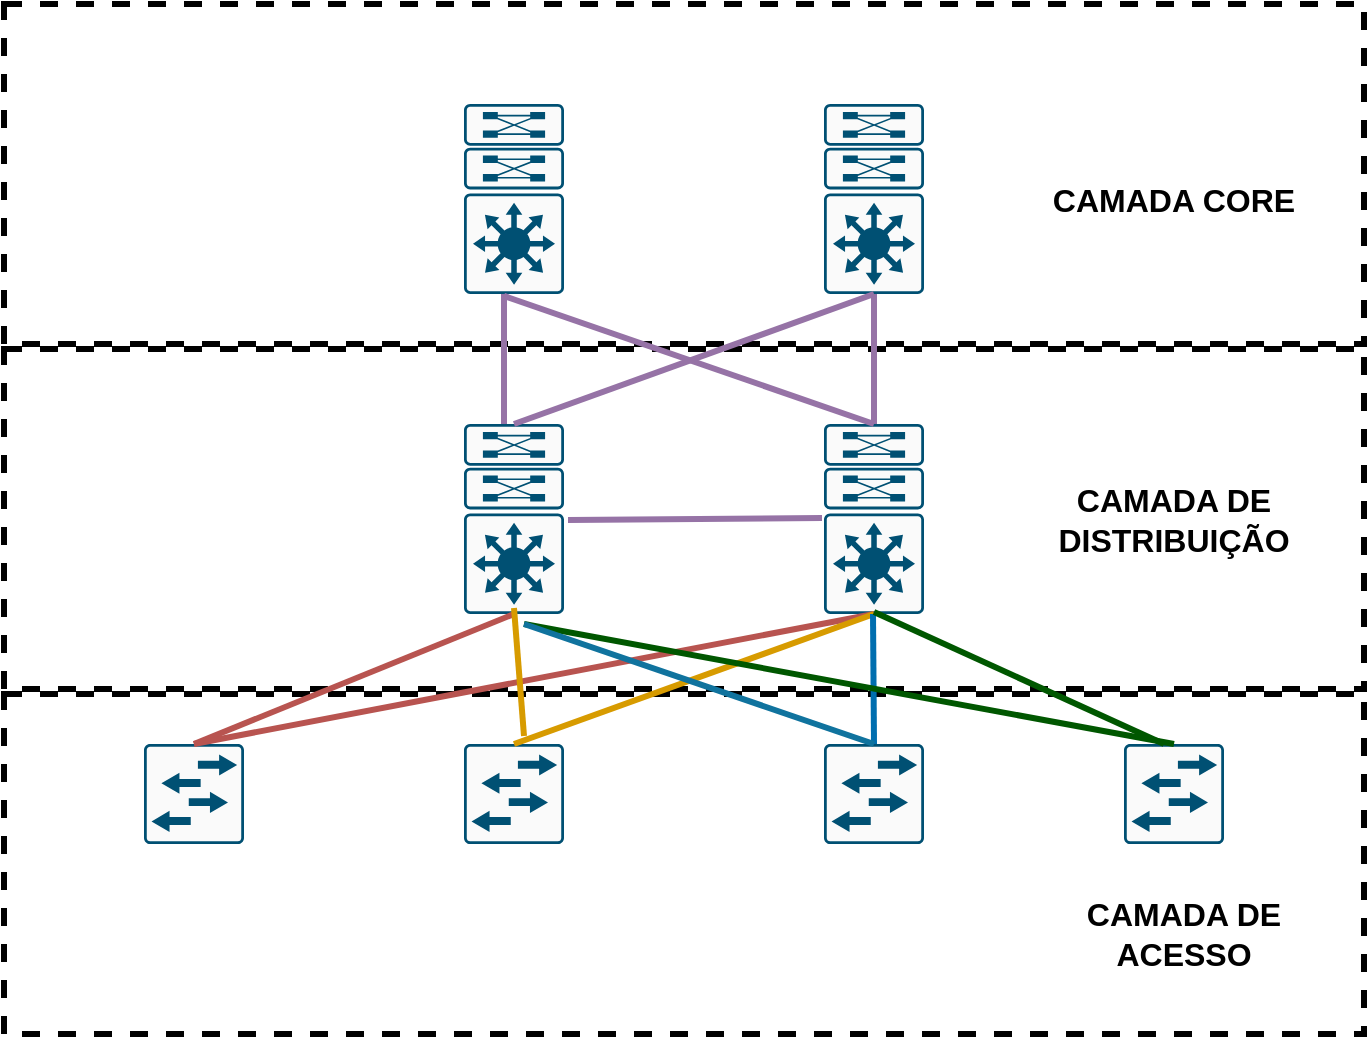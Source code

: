 <mxfile version="24.0.5" type="device">
  <diagram name="Página-1" id="guBTHNMBmxLYjraFvwUR">
    <mxGraphModel dx="2021" dy="716" grid="1" gridSize="10" guides="1" tooltips="1" connect="1" arrows="1" fold="1" page="1" pageScale="1" pageWidth="827" pageHeight="1169" math="0" shadow="0">
      <root>
        <mxCell id="0" />
        <mxCell id="1" parent="0" />
        <mxCell id="Ns3A80g3xlJKeHbtDC6_-26" value="" style="rounded=0;whiteSpace=wrap;html=1;dashed=1;strokeWidth=3;" vertex="1" parent="1">
          <mxGeometry y="415" width="680" height="170" as="geometry" />
        </mxCell>
        <mxCell id="Ns3A80g3xlJKeHbtDC6_-25" value="" style="rounded=0;whiteSpace=wrap;html=1;dashed=1;strokeWidth=3;" vertex="1" parent="1">
          <mxGeometry y="242.5" width="680" height="170" as="geometry" />
        </mxCell>
        <mxCell id="Ns3A80g3xlJKeHbtDC6_-24" value="" style="rounded=0;whiteSpace=wrap;html=1;dashed=1;strokeWidth=3;" vertex="1" parent="1">
          <mxGeometry y="70" width="680" height="170" as="geometry" />
        </mxCell>
        <mxCell id="Ns3A80g3xlJKeHbtDC6_-2" value="" style="sketch=0;points=[[0.015,0.015,0],[0.985,0.015,0],[0.985,0.985,0],[0.015,0.985,0],[0.25,0,0],[0.5,0,0],[0.75,0,0],[1,0.25,0],[1,0.5,0],[1,0.75,0],[0.75,1,0],[0.5,1,0],[0.25,1,0],[0,0.75,0],[0,0.5,0],[0,0.25,0]];verticalLabelPosition=bottom;html=1;verticalAlign=top;aspect=fixed;align=center;pointerEvents=1;shape=mxgraph.cisco19.rect;prIcon=l3_switch_with_dual_supervisor;fillColor=#FAFAFA;strokeColor=#005073;" vertex="1" parent="1">
          <mxGeometry x="410" y="120" width="50" height="95" as="geometry" />
        </mxCell>
        <mxCell id="Ns3A80g3xlJKeHbtDC6_-3" value="" style="sketch=0;points=[[0.015,0.015,0],[0.985,0.015,0],[0.985,0.985,0],[0.015,0.985,0],[0.25,0,0],[0.5,0,0],[0.75,0,0],[1,0.25,0],[1,0.5,0],[1,0.75,0],[0.75,1,0],[0.5,1,0],[0.25,1,0],[0,0.75,0],[0,0.5,0],[0,0.25,0]];verticalLabelPosition=bottom;html=1;verticalAlign=top;aspect=fixed;align=center;pointerEvents=1;shape=mxgraph.cisco19.rect;prIcon=l3_switch_with_dual_supervisor;fillColor=#FAFAFA;strokeColor=#005073;" vertex="1" parent="1">
          <mxGeometry x="230" y="120" width="50" height="95" as="geometry" />
        </mxCell>
        <mxCell id="Ns3A80g3xlJKeHbtDC6_-5" value="" style="sketch=0;points=[[0.015,0.015,0],[0.985,0.015,0],[0.985,0.985,0],[0.015,0.985,0],[0.25,0,0],[0.5,0,0],[0.75,0,0],[1,0.25,0],[1,0.5,0],[1,0.75,0],[0.75,1,0],[0.5,1,0],[0.25,1,0],[0,0.75,0],[0,0.5,0],[0,0.25,0]];verticalLabelPosition=bottom;html=1;verticalAlign=top;aspect=fixed;align=center;pointerEvents=1;shape=mxgraph.cisco19.rect;prIcon=l3_switch_with_dual_supervisor;fillColor=#FAFAFA;strokeColor=#005073;" vertex="1" parent="1">
          <mxGeometry x="410" y="280" width="50" height="95" as="geometry" />
        </mxCell>
        <mxCell id="Ns3A80g3xlJKeHbtDC6_-6" value="" style="sketch=0;points=[[0.015,0.015,0],[0.985,0.015,0],[0.985,0.985,0],[0.015,0.985,0],[0.25,0,0],[0.5,0,0],[0.75,0,0],[1,0.25,0],[1,0.5,0],[1,0.75,0],[0.75,1,0],[0.5,1,0],[0.25,1,0],[0,0.75,0],[0,0.5,0],[0,0.25,0]];verticalLabelPosition=bottom;html=1;verticalAlign=top;aspect=fixed;align=center;pointerEvents=1;shape=mxgraph.cisco19.rect;prIcon=l3_switch_with_dual_supervisor;fillColor=#FAFAFA;strokeColor=#005073;" vertex="1" parent="1">
          <mxGeometry x="230" y="280" width="50" height="95" as="geometry" />
        </mxCell>
        <mxCell id="Ns3A80g3xlJKeHbtDC6_-7" value="" style="sketch=0;points=[[0.015,0.015,0],[0.985,0.015,0],[0.985,0.985,0],[0.015,0.985,0],[0.25,0,0],[0.5,0,0],[0.75,0,0],[1,0.25,0],[1,0.5,0],[1,0.75,0],[0.75,1,0],[0.5,1,0],[0.25,1,0],[0,0.75,0],[0,0.5,0],[0,0.25,0]];verticalLabelPosition=bottom;html=1;verticalAlign=top;aspect=fixed;align=center;pointerEvents=1;shape=mxgraph.cisco19.rect;prIcon=l2_switch;fillColor=#FAFAFA;strokeColor=#005073;" vertex="1" parent="1">
          <mxGeometry x="70" y="440" width="50" height="50" as="geometry" />
        </mxCell>
        <mxCell id="Ns3A80g3xlJKeHbtDC6_-8" value="" style="sketch=0;points=[[0.015,0.015,0],[0.985,0.015,0],[0.985,0.985,0],[0.015,0.985,0],[0.25,0,0],[0.5,0,0],[0.75,0,0],[1,0.25,0],[1,0.5,0],[1,0.75,0],[0.75,1,0],[0.5,1,0],[0.25,1,0],[0,0.75,0],[0,0.5,0],[0,0.25,0]];verticalLabelPosition=bottom;html=1;verticalAlign=top;aspect=fixed;align=center;pointerEvents=1;shape=mxgraph.cisco19.rect;prIcon=l2_switch;fillColor=#FAFAFA;strokeColor=#005073;" vertex="1" parent="1">
          <mxGeometry x="230" y="440" width="50" height="50" as="geometry" />
        </mxCell>
        <mxCell id="Ns3A80g3xlJKeHbtDC6_-9" value="" style="sketch=0;points=[[0.015,0.015,0],[0.985,0.015,0],[0.985,0.985,0],[0.015,0.985,0],[0.25,0,0],[0.5,0,0],[0.75,0,0],[1,0.25,0],[1,0.5,0],[1,0.75,0],[0.75,1,0],[0.5,1,0],[0.25,1,0],[0,0.75,0],[0,0.5,0],[0,0.25,0]];verticalLabelPosition=bottom;html=1;verticalAlign=top;aspect=fixed;align=center;pointerEvents=1;shape=mxgraph.cisco19.rect;prIcon=l2_switch;fillColor=#FAFAFA;strokeColor=#005073;" vertex="1" parent="1">
          <mxGeometry x="410" y="440" width="50" height="50" as="geometry" />
        </mxCell>
        <mxCell id="Ns3A80g3xlJKeHbtDC6_-10" value="" style="sketch=0;points=[[0.015,0.015,0],[0.985,0.015,0],[0.985,0.985,0],[0.015,0.985,0],[0.25,0,0],[0.5,0,0],[0.75,0,0],[1,0.25,0],[1,0.5,0],[1,0.75,0],[0.75,1,0],[0.5,1,0],[0.25,1,0],[0,0.75,0],[0,0.5,0],[0,0.25,0]];verticalLabelPosition=bottom;html=1;verticalAlign=top;aspect=fixed;align=center;pointerEvents=1;shape=mxgraph.cisco19.rect;prIcon=l2_switch;fillColor=#FAFAFA;strokeColor=#005073;" vertex="1" parent="1">
          <mxGeometry x="560" y="440" width="50" height="50" as="geometry" />
        </mxCell>
        <mxCell id="Ns3A80g3xlJKeHbtDC6_-11" value="" style="endArrow=none;html=1;rounded=0;strokeWidth=3;entryX=-0.06;entryY=0.411;entryDx=0;entryDy=0;entryPerimeter=0;fillColor=#e1d5e7;strokeColor=#9673a6;" edge="1" parent="1">
          <mxGeometry width="50" height="50" relative="1" as="geometry">
            <mxPoint x="282" y="327.96" as="sourcePoint" />
            <mxPoint x="409" y="327.005" as="targetPoint" />
          </mxGeometry>
        </mxCell>
        <mxCell id="Ns3A80g3xlJKeHbtDC6_-12" value="" style="endArrow=none;html=1;rounded=0;strokeWidth=3;entryX=0.5;entryY=0;entryDx=0;entryDy=0;entryPerimeter=0;fillColor=#e1d5e7;strokeColor=#9673a6;" edge="1" parent="1" target="Ns3A80g3xlJKeHbtDC6_-5">
          <mxGeometry width="50" height="50" relative="1" as="geometry">
            <mxPoint x="250" y="215.96" as="sourcePoint" />
            <mxPoint x="377" y="215.005" as="targetPoint" />
          </mxGeometry>
        </mxCell>
        <mxCell id="Ns3A80g3xlJKeHbtDC6_-13" value="" style="endArrow=none;html=1;rounded=0;strokeWidth=3;entryX=0.5;entryY=0;entryDx=0;entryDy=0;entryPerimeter=0;exitX=0.5;exitY=1;exitDx=0;exitDy=0;exitPerimeter=0;fillColor=#e1d5e7;strokeColor=#9673a6;" edge="1" parent="1" source="Ns3A80g3xlJKeHbtDC6_-2" target="Ns3A80g3xlJKeHbtDC6_-5">
          <mxGeometry width="50" height="50" relative="1" as="geometry">
            <mxPoint x="162.5" y="240.0" as="sourcePoint" />
            <mxPoint x="347.5" y="304.04" as="targetPoint" />
          </mxGeometry>
        </mxCell>
        <mxCell id="Ns3A80g3xlJKeHbtDC6_-14" value="" style="endArrow=none;html=1;rounded=0;strokeWidth=3;entryX=0.5;entryY=0;entryDx=0;entryDy=0;entryPerimeter=0;exitX=0.5;exitY=1;exitDx=0;exitDy=0;exitPerimeter=0;fillColor=#e1d5e7;strokeColor=#9673a6;" edge="1" parent="1">
          <mxGeometry width="50" height="50" relative="1" as="geometry">
            <mxPoint x="250" y="215" as="sourcePoint" />
            <mxPoint x="250" y="280" as="targetPoint" />
          </mxGeometry>
        </mxCell>
        <mxCell id="Ns3A80g3xlJKeHbtDC6_-15" value="" style="endArrow=none;html=1;rounded=0;strokeWidth=3;entryX=0.5;entryY=0;entryDx=0;entryDy=0;entryPerimeter=0;exitX=0.5;exitY=1;exitDx=0;exitDy=0;exitPerimeter=0;fillColor=#e1d5e7;strokeColor=#9673a6;" edge="1" parent="1" source="Ns3A80g3xlJKeHbtDC6_-2" target="Ns3A80g3xlJKeHbtDC6_-6">
          <mxGeometry width="50" height="50" relative="1" as="geometry">
            <mxPoint x="330" y="220" as="sourcePoint" />
            <mxPoint x="330" y="285" as="targetPoint" />
          </mxGeometry>
        </mxCell>
        <mxCell id="Ns3A80g3xlJKeHbtDC6_-16" value="" style="endArrow=none;html=1;rounded=0;strokeWidth=3;exitX=0.5;exitY=1;exitDx=0;exitDy=0;exitPerimeter=0;entryX=0.5;entryY=0;entryDx=0;entryDy=0;entryPerimeter=0;fillColor=#f8cecc;strokeColor=#b85450;" edge="1" parent="1" source="Ns3A80g3xlJKeHbtDC6_-6" target="Ns3A80g3xlJKeHbtDC6_-7">
          <mxGeometry width="50" height="50" relative="1" as="geometry">
            <mxPoint x="260" y="370" as="sourcePoint" />
            <mxPoint x="100" y="435" as="targetPoint" />
          </mxGeometry>
        </mxCell>
        <mxCell id="Ns3A80g3xlJKeHbtDC6_-17" value="" style="endArrow=none;html=1;rounded=0;strokeWidth=3;exitX=0.5;exitY=1;exitDx=0;exitDy=0;exitPerimeter=0;entryX=0.5;entryY=0;entryDx=0;entryDy=0;entryPerimeter=0;fillColor=#f8cecc;strokeColor=#b85450;" edge="1" parent="1" source="Ns3A80g3xlJKeHbtDC6_-5" target="Ns3A80g3xlJKeHbtDC6_-7">
          <mxGeometry width="50" height="50" relative="1" as="geometry">
            <mxPoint x="265" y="385" as="sourcePoint" />
            <mxPoint x="105" y="450" as="targetPoint" />
          </mxGeometry>
        </mxCell>
        <mxCell id="Ns3A80g3xlJKeHbtDC6_-18" value="" style="endArrow=none;html=1;rounded=0;strokeWidth=3;entryX=0.5;entryY=0;entryDx=0;entryDy=0;entryPerimeter=0;exitX=0.5;exitY=1;exitDx=0;exitDy=0;exitPerimeter=0;fillColor=#ffe6cc;strokeColor=#d79b00;" edge="1" parent="1" source="Ns3A80g3xlJKeHbtDC6_-5" target="Ns3A80g3xlJKeHbtDC6_-8">
          <mxGeometry width="50" height="50" relative="1" as="geometry">
            <mxPoint x="430" y="380" as="sourcePoint" />
            <mxPoint x="105" y="450" as="targetPoint" />
          </mxGeometry>
        </mxCell>
        <mxCell id="Ns3A80g3xlJKeHbtDC6_-19" value="" style="endArrow=none;html=1;rounded=0;strokeWidth=3;entryX=0.6;entryY=-0.12;entryDx=0;entryDy=0;entryPerimeter=0;exitX=0.5;exitY=0.947;exitDx=0;exitDy=0;exitPerimeter=0;fillColor=#ffe6cc;strokeColor=#d79b00;" edge="1" parent="1">
          <mxGeometry width="50" height="50" relative="1" as="geometry">
            <mxPoint x="255" y="371.965" as="sourcePoint" />
            <mxPoint x="260" y="436" as="targetPoint" />
          </mxGeometry>
        </mxCell>
        <mxCell id="Ns3A80g3xlJKeHbtDC6_-20" value="" style="endArrow=none;html=1;rounded=0;strokeWidth=3;exitX=0.5;exitY=0.947;exitDx=0;exitDy=0;exitPerimeter=0;entryX=0.5;entryY=0;entryDx=0;entryDy=0;entryPerimeter=0;fillColor=#1ba1e2;strokeColor=#006EAF;" edge="1" parent="1" target="Ns3A80g3xlJKeHbtDC6_-9">
          <mxGeometry width="50" height="50" relative="1" as="geometry">
            <mxPoint x="434.5" y="375.005" as="sourcePoint" />
            <mxPoint x="435" y="433" as="targetPoint" />
          </mxGeometry>
        </mxCell>
        <mxCell id="Ns3A80g3xlJKeHbtDC6_-21" value="" style="endArrow=none;html=1;rounded=0;strokeWidth=3;exitX=0.6;exitY=0.947;exitDx=0;exitDy=0;exitPerimeter=0;fillColor=#008a00;strokeColor=#005700;" edge="1" parent="1">
          <mxGeometry width="50" height="50" relative="1" as="geometry">
            <mxPoint x="435" y="373.965" as="sourcePoint" />
            <mxPoint x="580" y="440" as="targetPoint" />
          </mxGeometry>
        </mxCell>
        <mxCell id="Ns3A80g3xlJKeHbtDC6_-22" value="" style="endArrow=none;html=1;rounded=0;strokeWidth=3;entryX=0.5;entryY=0;entryDx=0;entryDy=0;entryPerimeter=0;fillColor=#008a00;strokeColor=#005700;" edge="1" parent="1" target="Ns3A80g3xlJKeHbtDC6_-10">
          <mxGeometry width="50" height="50" relative="1" as="geometry">
            <mxPoint x="260" y="380" as="sourcePoint" />
            <mxPoint x="590" y="454" as="targetPoint" />
          </mxGeometry>
        </mxCell>
        <mxCell id="Ns3A80g3xlJKeHbtDC6_-23" value="" style="endArrow=none;html=1;rounded=0;strokeWidth=3;entryX=0.5;entryY=0;entryDx=0;entryDy=0;entryPerimeter=0;fillColor=#b1ddf0;strokeColor=#10739e;" edge="1" parent="1" target="Ns3A80g3xlJKeHbtDC6_-9">
          <mxGeometry width="50" height="50" relative="1" as="geometry">
            <mxPoint x="260" y="380" as="sourcePoint" />
            <mxPoint x="445" y="450" as="targetPoint" />
          </mxGeometry>
        </mxCell>
        <mxCell id="Ns3A80g3xlJKeHbtDC6_-27" value="CAMADA CORE" style="text;html=1;strokeColor=none;fillColor=none;align=center;verticalAlign=middle;whiteSpace=wrap;rounded=0;fontSize=16;fontStyle=1" vertex="1" parent="1">
          <mxGeometry x="500" y="152.5" width="170" height="30" as="geometry" />
        </mxCell>
        <mxCell id="Ns3A80g3xlJKeHbtDC6_-28" value="CAMADA DE DISTRIBUIÇÃO" style="text;html=1;strokeColor=none;fillColor=none;align=center;verticalAlign=middle;whiteSpace=wrap;rounded=0;fontSize=16;fontStyle=1" vertex="1" parent="1">
          <mxGeometry x="490" y="312.5" width="190" height="30" as="geometry" />
        </mxCell>
        <mxCell id="Ns3A80g3xlJKeHbtDC6_-29" value="CAMADA DE ACESSO" style="text;html=1;strokeColor=none;fillColor=none;align=center;verticalAlign=middle;whiteSpace=wrap;rounded=0;fontSize=16;fontStyle=1" vertex="1" parent="1">
          <mxGeometry x="510" y="520" width="160" height="30" as="geometry" />
        </mxCell>
      </root>
    </mxGraphModel>
  </diagram>
</mxfile>

